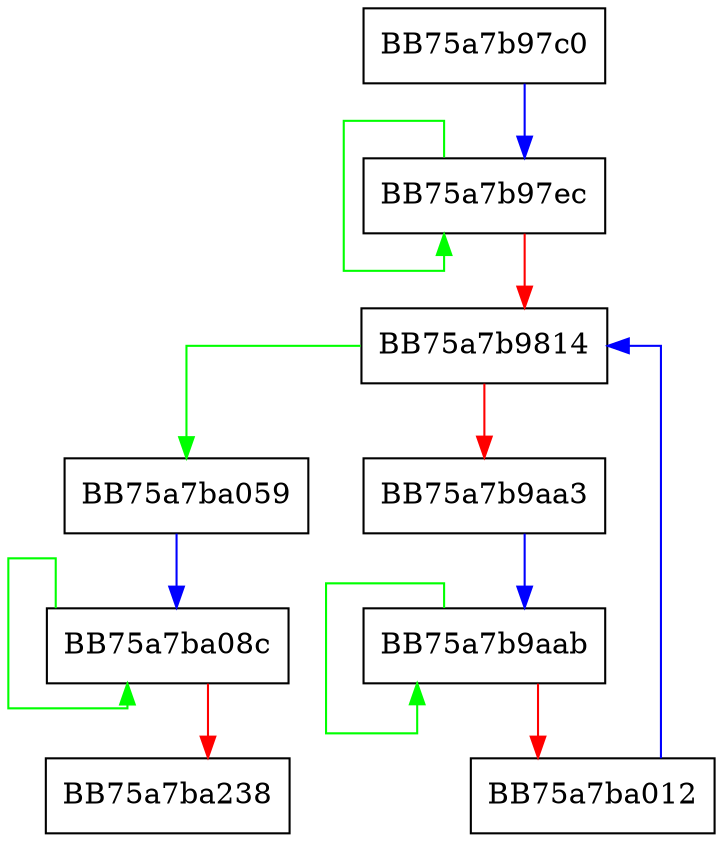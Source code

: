 digraph SymCryptFdefRawSquareMulx {
  node [shape="box"];
  graph [splines=ortho];
  BB75a7b97c0 -> BB75a7b97ec [color="blue"];
  BB75a7b97ec -> BB75a7b97ec [color="green"];
  BB75a7b97ec -> BB75a7b9814 [color="red"];
  BB75a7b9814 -> BB75a7ba059 [color="green"];
  BB75a7b9814 -> BB75a7b9aa3 [color="red"];
  BB75a7b9aa3 -> BB75a7b9aab [color="blue"];
  BB75a7b9aab -> BB75a7b9aab [color="green"];
  BB75a7b9aab -> BB75a7ba012 [color="red"];
  BB75a7ba012 -> BB75a7b9814 [color="blue"];
  BB75a7ba059 -> BB75a7ba08c [color="blue"];
  BB75a7ba08c -> BB75a7ba08c [color="green"];
  BB75a7ba08c -> BB75a7ba238 [color="red"];
}